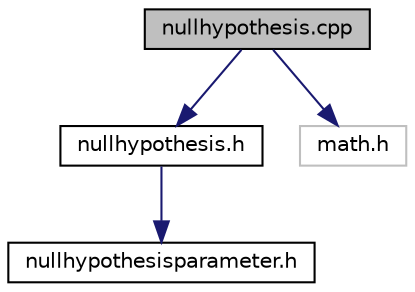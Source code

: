 digraph "nullhypothesis.cpp"
{
  edge [fontname="Helvetica",fontsize="10",labelfontname="Helvetica",labelfontsize="10"];
  node [fontname="Helvetica",fontsize="10",shape=record];
  Node0 [label="nullhypothesis.cpp",height=0.2,width=0.4,color="black", fillcolor="grey75", style="filled", fontcolor="black"];
  Node0 -> Node1 [color="midnightblue",fontsize="10",style="solid",fontname="Helvetica"];
  Node1 [label="nullhypothesis.h",height=0.2,width=0.4,color="black", fillcolor="white", style="filled",URL="$nullhypothesis_8h.html"];
  Node1 -> Node2 [color="midnightblue",fontsize="10",style="solid",fontname="Helvetica"];
  Node2 [label="nullhypothesisparameter.h",height=0.2,width=0.4,color="black", fillcolor="white", style="filled",URL="$nullhypothesisparameter_8h.html"];
  Node0 -> Node3 [color="midnightblue",fontsize="10",style="solid",fontname="Helvetica"];
  Node3 [label="math.h",height=0.2,width=0.4,color="grey75", fillcolor="white", style="filled"];
}
